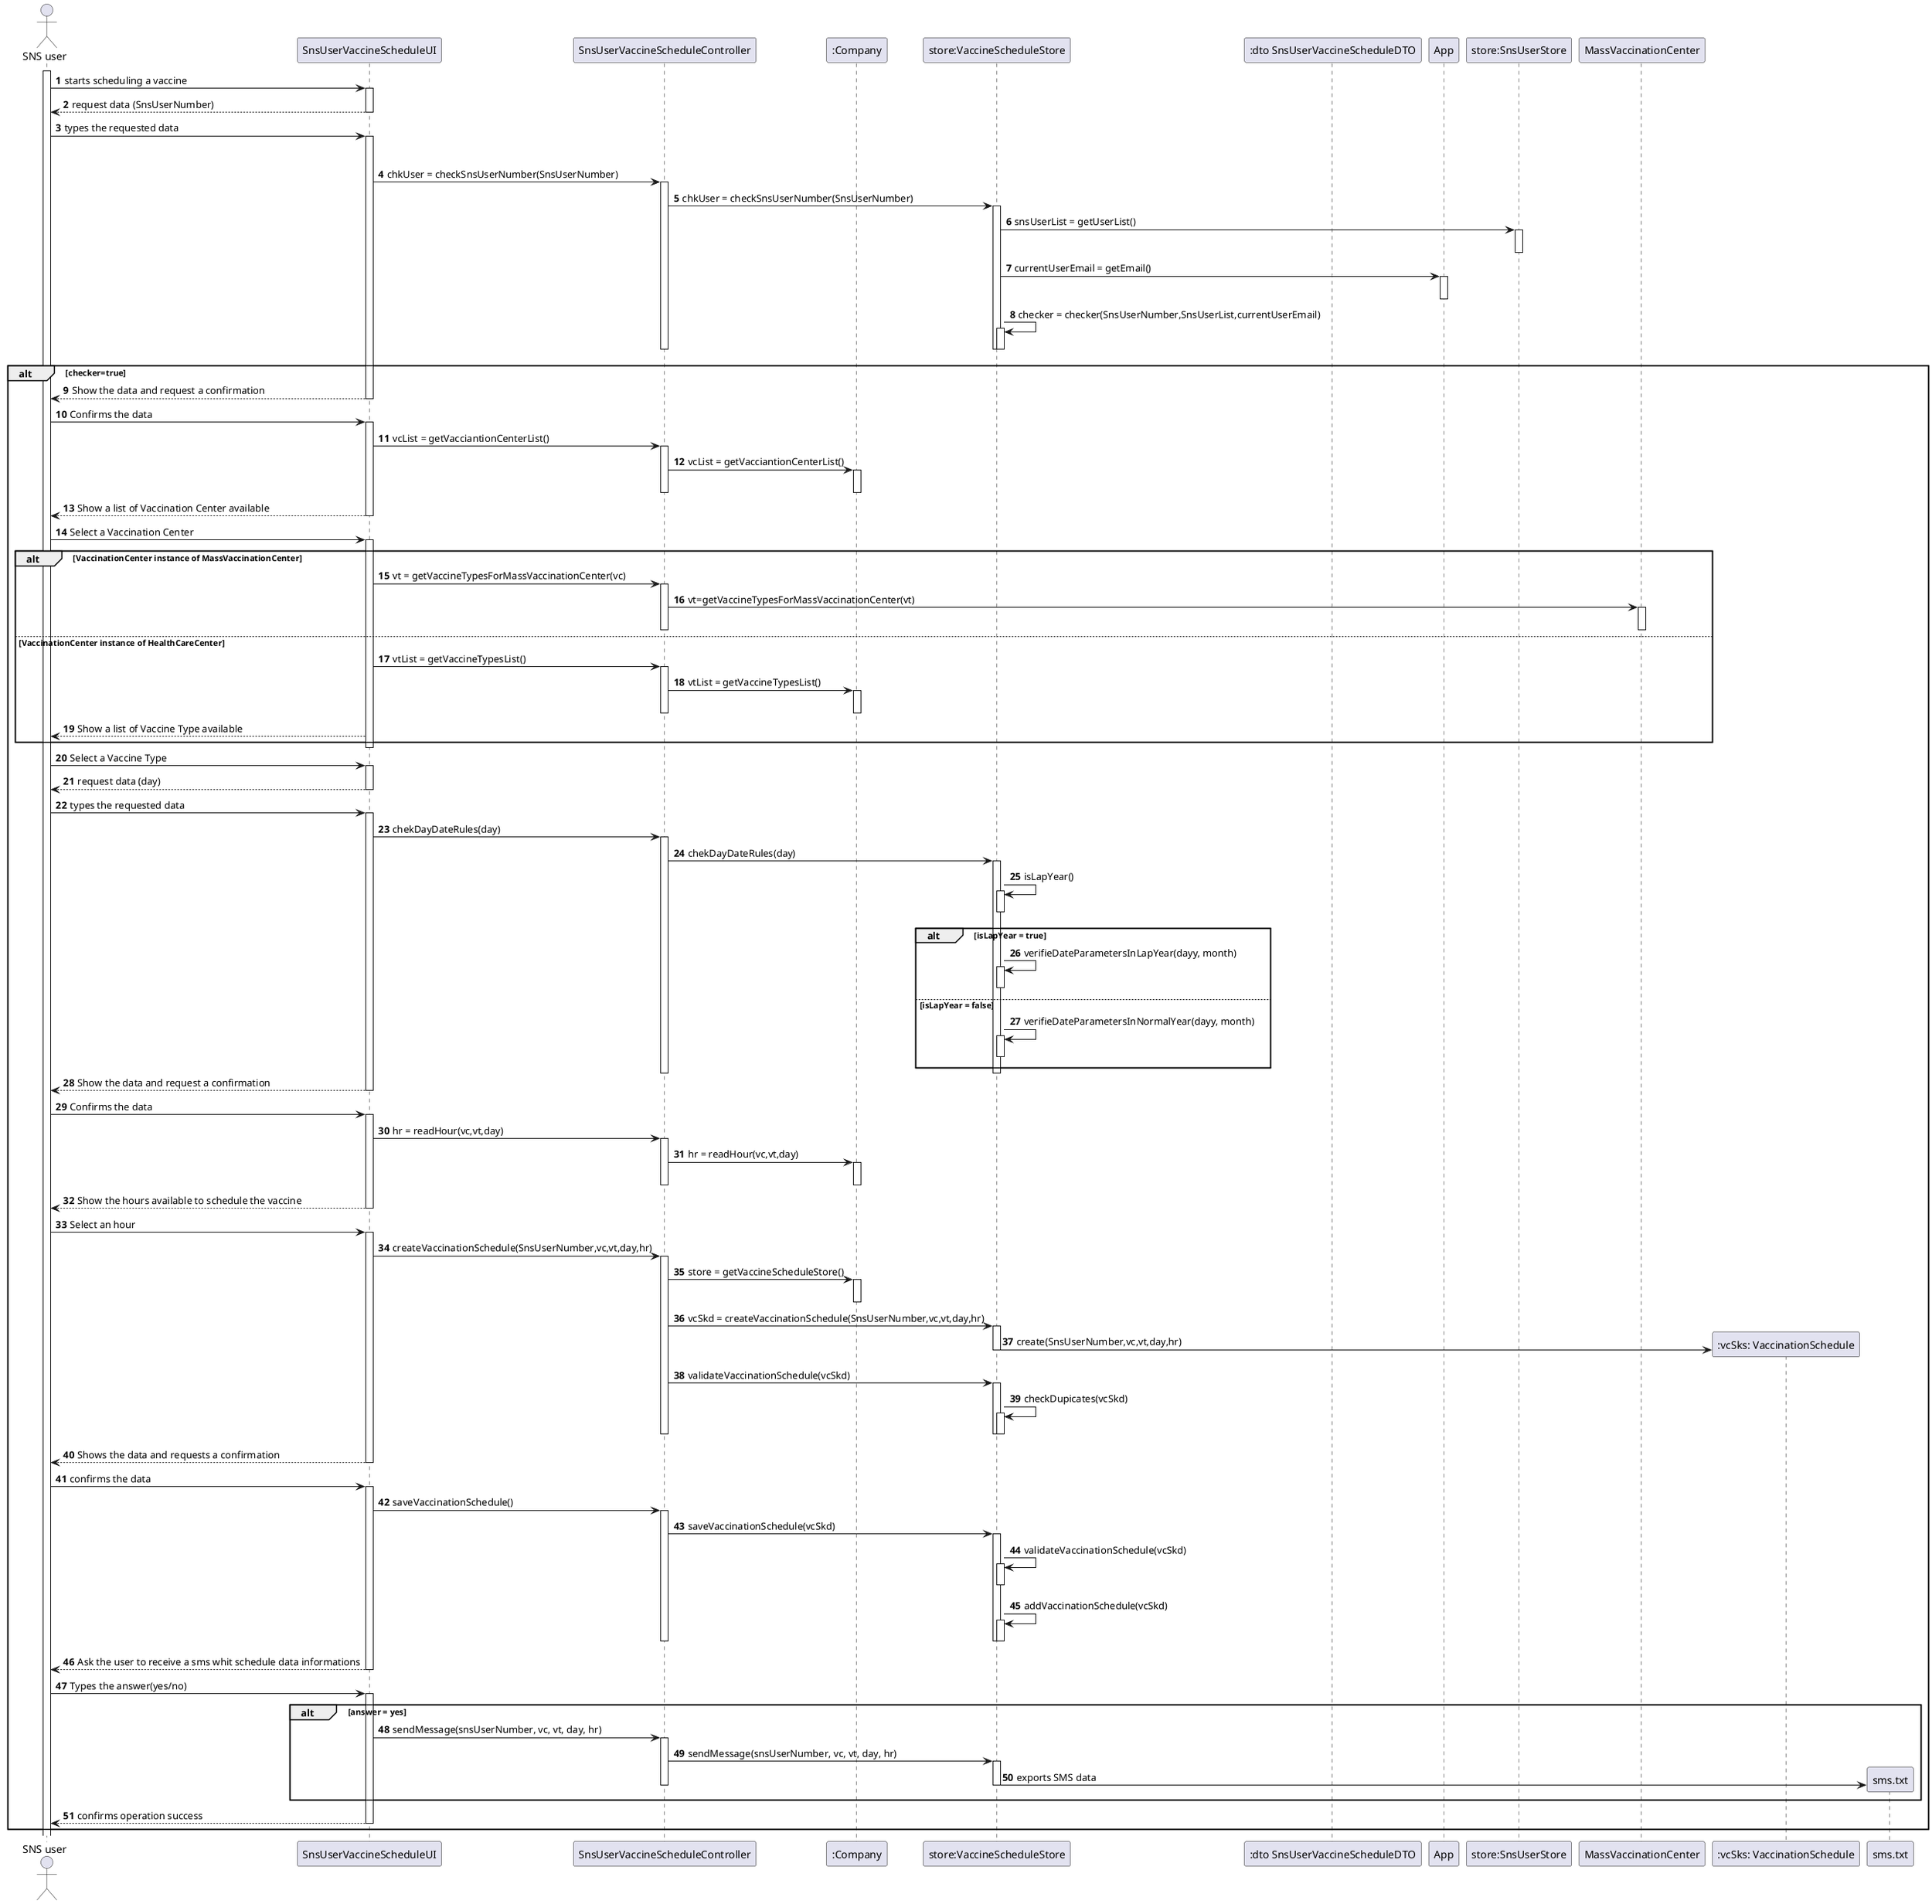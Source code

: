 @startuml
'https://plantuml.com/sequence-diagram
autonumber
actor "SNS user" AS USR
participant SnsUserVaccineScheduleUI as UI
participant SnsUserVaccineScheduleController as CTRL
participant ":Company" as CMP
participant "store:VaccineScheduleStore" as STR
participant ":dto SnsUserVaccineScheduleDTO" as DTO
participant App as APP
participant "store:SnsUserStore" as SNSSTR
participant MassVaccinationCenter as MVC

activate USR
USR -> UI: starts scheduling a vaccine
activate UI
UI --> USR: request data (SnsUserNumber)
deactivate UI
USR -> UI: types the requested data
activate UI
deactivate CTRL
UI -> CTRL: chkUser = checkSnsUserNumber(SnsUserNumber)
activate CTRL
CTRL -> STR:chkUser = checkSnsUserNumber(SnsUserNumber)
activate STR
STR -> SNSSTR: snsUserList = getUserList()
activate SNSSTR
deactivate SNSSTR
STR -> APP: currentUserEmail = getEmail()
activate APP
deactivate APP
STR -> STR :checker = checker(SnsUserNumber,SnsUserList,currentUserEmail)
activate STR
deactivate STR
deactivate STR
deactivate CTRL
alt checker=true
UI --> USR: Show the data and request a confirmation
deactivate UI
USR -> UI:  Confirms the data
activate UI
UI -> CTRL: vcList = getVacciantionCenterList()
activate CTRL
CTRL -> CMP: vcList = getVacciantionCenterList()
activate CMP
deactivate CMP
deactivate CTRL
UI --> USR: Show a list of Vaccination Center available
deactivate UI
USR -> UI: Select a Vaccination Center
activate UI
alt VaccinationCenter instance of MassVaccinationCenter
UI -> CTRL: vt = getVaccineTypesForMassVaccinationCenter(vc)
activate CTRL

CTRL -> MVC:vt=getVaccineTypesForMassVaccinationCenter(vt)
activate MVC
deactivate MVC
deactivate STR
deactivate CTRL
else VaccinationCenter instance of HealthCareCenter
UI -> CTRL: vtList = getVaccineTypesList()
activate CTRL
CTRL -> CMP: vtList = getVaccineTypesList()
activate CMP
deactivate CMP
deactivate CTRL

UI --> USR: Show a list of Vaccine Type available
end
deactivate UI
USR -> UI: Select a Vaccine Type
activate UI

UI --> USR: request data (day)
deactivate UI
USR -> UI: types the requested data
activate UI
UI -> CTRL: chekDayDateRules(day)
activate CTRL
CTRL -> STR: chekDayDateRules(day)
activate STR
STR -> STR: isLapYear()
alt isLapYear = true
activate STR
deactivate STR
STR -> STR:verifieDateParametersInLapYear(dayy, month)
activate STR
deactivate STR
else isLapYear = false
STR -> STR:verifieDateParametersInNormalYear(dayy, month)
activate STR
deactivate STR
end
deactivate  STR
deactivate CTRL
UI --> USR: Show the data and request a confirmation
deactivate UI
USR -> UI:  Confirms the data
activate UI












UI -> CTRL: hr = readHour(vc,vt,day)
activate CTRL
CTRL -> CMP: hr = readHour(vc,vt,day)
activate CMP
deactivate CMP
deactivate CTRL

UI --> USR: Show the hours available to schedule the vaccine
deactivate UI
USR -> UI: Select an hour
activate UI


UI -> CTRL: createVaccinationSchedule(SnsUserNumber,vc,vt,day,hr)
activate CTRL
CTRL -> CMP: store = getVaccineScheduleStore()
activate CMP
deactivate CMP
CTRL -> STR: vcSkd = createVaccinationSchedule(SnsUserNumber,vc,vt,day,hr)
activate STR
STR -> ":vcSks: VaccinationSchedule"**: create(SnsUserNumber,vc,vt,day,hr)
deactivate STR
CTRL -> STR: validateVaccinationSchedule(vcSkd)
activate STR
STR -> STR: checkDupicates(vcSkd)
activate STR
deactivate STR
deactivate STR
deactivate CTRL
UI --> USR: Shows the data and requests a confirmation
deactivate UI
USR -> UI: confirms the data
activate UI
UI -> CTRL: saveVaccinationSchedule()
activate CTRL
CTRL -> STR:saveVaccinationSchedule(vcSkd)
activate STR
STR -> STR: validateVaccinationSchedule(vcSkd)
activate STR
deactivate STR
STR -> STR: addVaccinationSchedule(vcSkd)
activate STR
deactivate STR
deactivate STR
deactivate CTRL
UI --> USR: Ask the user to receive a sms whit schedule data informations
deactivate UI
USR -> UI: Types the answer(yes/no)
activate UI
alt answer = yes
UI -> CTRL:sendMessage(snsUserNumber, vc, vt, day, hr)
activate CTRL
CTRL -> STR:sendMessage(snsUserNumber, vc, vt, day, hr)
activate STR
STR -> "sms.txt"**: exports SMS data

deactivate "sms.txt"
deactivate STR
deactivate CTRL


end
UI --> USR: confirms operation success
deactivate UI
end
@enduml
